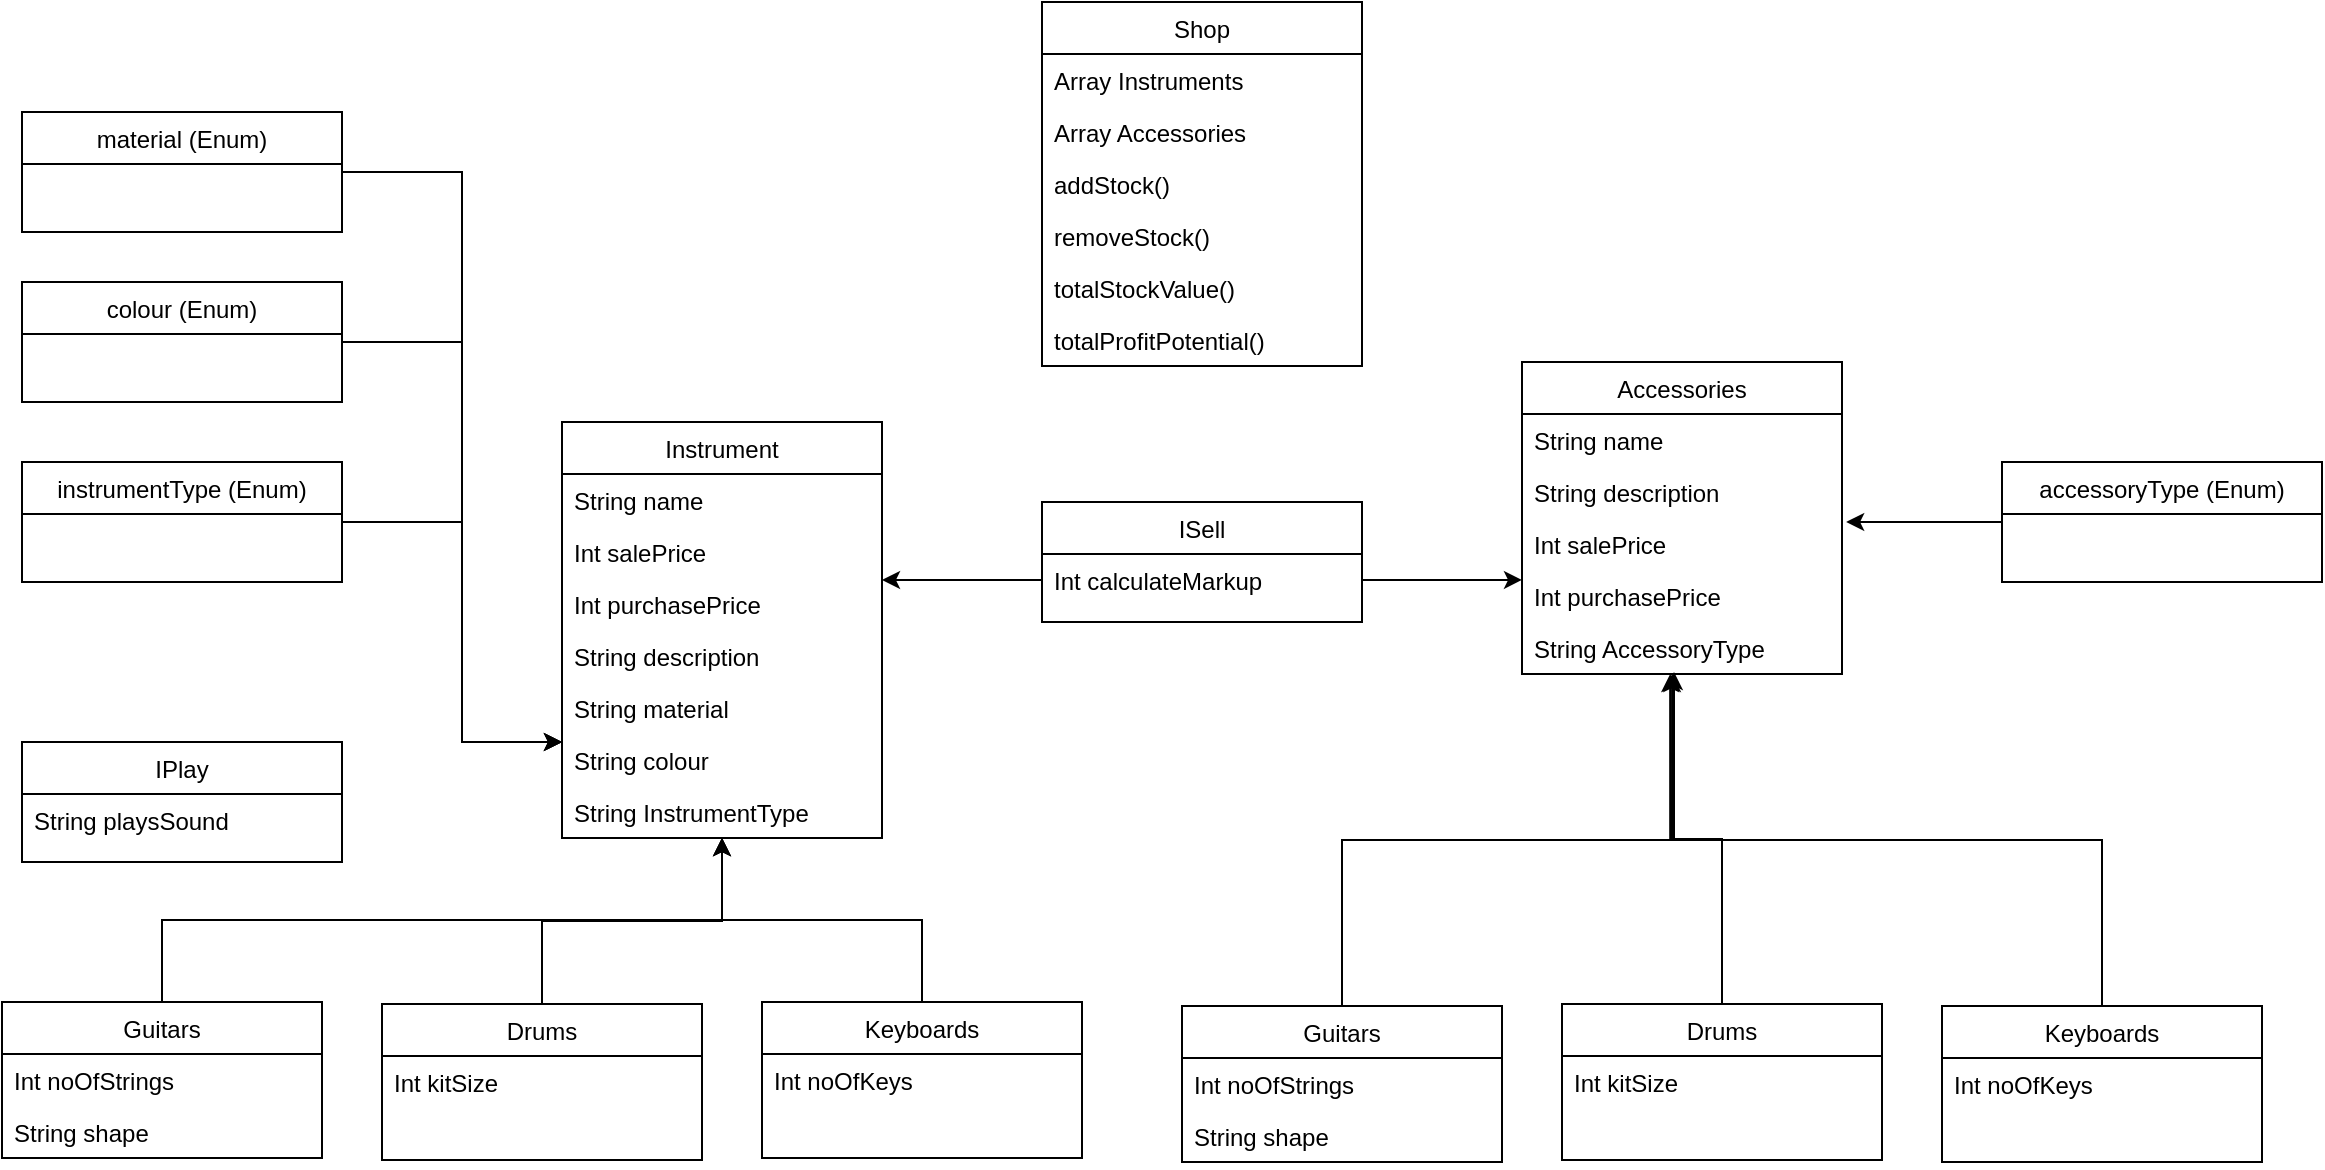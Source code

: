 <mxfile version="14.7.2" type="device"><diagram id="C5RBs43oDa-KdzZeNtuy" name="Page-1"><mxGraphModel dx="1425" dy="489" grid="1" gridSize="10" guides="1" tooltips="1" connect="1" arrows="1" fold="1" page="1" pageScale="1" pageWidth="827" pageHeight="1169" math="0" shadow="0"><root><mxCell id="WIyWlLk6GJQsqaUBKTNV-0"/><mxCell id="WIyWlLk6GJQsqaUBKTNV-1" parent="WIyWlLk6GJQsqaUBKTNV-0"/><mxCell id="zkfFHV4jXpPFQw0GAbJ--13" value="Shop&#10;" style="swimlane;fontStyle=0;align=center;verticalAlign=top;childLayout=stackLayout;horizontal=1;startSize=26;horizontalStack=0;resizeParent=1;resizeLast=0;collapsible=1;marginBottom=0;rounded=0;shadow=0;strokeWidth=1;" parent="WIyWlLk6GJQsqaUBKTNV-1" vertex="1"><mxGeometry x="370" y="30" width="160" height="182" as="geometry"><mxRectangle x="340" y="380" width="170" height="26" as="alternateBounds"/></mxGeometry></mxCell><mxCell id="fQYTBatKoe05oKKrotgL-78" value="Array Instruments" style="text;align=left;verticalAlign=top;spacingLeft=4;spacingRight=4;overflow=hidden;rotatable=0;points=[[0,0.5],[1,0.5]];portConstraint=eastwest;" vertex="1" parent="zkfFHV4jXpPFQw0GAbJ--13"><mxGeometry y="26" width="160" height="26" as="geometry"/></mxCell><mxCell id="fQYTBatKoe05oKKrotgL-79" value="Array Accessories" style="text;align=left;verticalAlign=top;spacingLeft=4;spacingRight=4;overflow=hidden;rotatable=0;points=[[0,0.5],[1,0.5]];portConstraint=eastwest;" vertex="1" parent="zkfFHV4jXpPFQw0GAbJ--13"><mxGeometry y="52" width="160" height="26" as="geometry"/></mxCell><mxCell id="fQYTBatKoe05oKKrotgL-80" value="addStock()" style="text;align=left;verticalAlign=top;spacingLeft=4;spacingRight=4;overflow=hidden;rotatable=0;points=[[0,0.5],[1,0.5]];portConstraint=eastwest;" vertex="1" parent="zkfFHV4jXpPFQw0GAbJ--13"><mxGeometry y="78" width="160" height="26" as="geometry"/></mxCell><mxCell id="fQYTBatKoe05oKKrotgL-81" value="removeStock()" style="text;align=left;verticalAlign=top;spacingLeft=4;spacingRight=4;overflow=hidden;rotatable=0;points=[[0,0.5],[1,0.5]];portConstraint=eastwest;" vertex="1" parent="zkfFHV4jXpPFQw0GAbJ--13"><mxGeometry y="104" width="160" height="26" as="geometry"/></mxCell><mxCell id="fQYTBatKoe05oKKrotgL-82" value="totalStockValue()" style="text;align=left;verticalAlign=top;spacingLeft=4;spacingRight=4;overflow=hidden;rotatable=0;points=[[0,0.5],[1,0.5]];portConstraint=eastwest;" vertex="1" parent="zkfFHV4jXpPFQw0GAbJ--13"><mxGeometry y="130" width="160" height="26" as="geometry"/></mxCell><mxCell id="fQYTBatKoe05oKKrotgL-83" value="totalProfitPotential()" style="text;align=left;verticalAlign=top;spacingLeft=4;spacingRight=4;overflow=hidden;rotatable=0;points=[[0,0.5],[1,0.5]];portConstraint=eastwest;" vertex="1" parent="zkfFHV4jXpPFQw0GAbJ--13"><mxGeometry y="156" width="160" height="26" as="geometry"/></mxCell><mxCell id="fQYTBatKoe05oKKrotgL-1" value="Accessories" style="swimlane;fontStyle=0;align=center;verticalAlign=top;childLayout=stackLayout;horizontal=1;startSize=26;horizontalStack=0;resizeParent=1;resizeLast=0;collapsible=1;marginBottom=0;rounded=0;shadow=0;strokeWidth=1;" vertex="1" parent="WIyWlLk6GJQsqaUBKTNV-1"><mxGeometry x="610" y="210" width="160" height="156" as="geometry"><mxRectangle x="340" y="380" width="170" height="26" as="alternateBounds"/></mxGeometry></mxCell><mxCell id="fQYTBatKoe05oKKrotgL-64" value="String name" style="text;align=left;verticalAlign=top;spacingLeft=4;spacingRight=4;overflow=hidden;rotatable=0;points=[[0,0.5],[1,0.5]];portConstraint=eastwest;" vertex="1" parent="fQYTBatKoe05oKKrotgL-1"><mxGeometry y="26" width="160" height="26" as="geometry"/></mxCell><mxCell id="fQYTBatKoe05oKKrotgL-67" value="String description" style="text;align=left;verticalAlign=top;spacingLeft=4;spacingRight=4;overflow=hidden;rotatable=0;points=[[0,0.5],[1,0.5]];portConstraint=eastwest;" vertex="1" parent="fQYTBatKoe05oKKrotgL-1"><mxGeometry y="52" width="160" height="26" as="geometry"/></mxCell><mxCell id="fQYTBatKoe05oKKrotgL-65" value="Int salePrice" style="text;align=left;verticalAlign=top;spacingLeft=4;spacingRight=4;overflow=hidden;rotatable=0;points=[[0,0.5],[1,0.5]];portConstraint=eastwest;" vertex="1" parent="fQYTBatKoe05oKKrotgL-1"><mxGeometry y="78" width="160" height="26" as="geometry"/></mxCell><mxCell id="fQYTBatKoe05oKKrotgL-66" value="Int purchasePrice" style="text;align=left;verticalAlign=top;spacingLeft=4;spacingRight=4;overflow=hidden;rotatable=0;points=[[0,0.5],[1,0.5]];portConstraint=eastwest;" vertex="1" parent="fQYTBatKoe05oKKrotgL-1"><mxGeometry y="104" width="160" height="26" as="geometry"/></mxCell><mxCell id="fQYTBatKoe05oKKrotgL-56" value="String AccessoryType" style="text;align=left;verticalAlign=top;spacingLeft=4;spacingRight=4;overflow=hidden;rotatable=0;points=[[0,0.5],[1,0.5]];portConstraint=eastwest;" vertex="1" parent="fQYTBatKoe05oKKrotgL-1"><mxGeometry y="130" width="160" height="26" as="geometry"/></mxCell><mxCell id="fQYTBatKoe05oKKrotgL-45" style="edgeStyle=orthogonalEdgeStyle;rounded=0;orthogonalLoop=1;jettySize=auto;html=1;exitX=0.5;exitY=0;exitDx=0;exitDy=0;entryX=0.5;entryY=1;entryDx=0;entryDy=0;" edge="1" parent="WIyWlLk6GJQsqaUBKTNV-1" source="fQYTBatKoe05oKKrotgL-13" target="fQYTBatKoe05oKKrotgL-19"><mxGeometry relative="1" as="geometry"/></mxCell><mxCell id="fQYTBatKoe05oKKrotgL-13" value="Guitars" style="swimlane;fontStyle=0;align=center;verticalAlign=top;childLayout=stackLayout;horizontal=1;startSize=26;horizontalStack=0;resizeParent=1;resizeLast=0;collapsible=1;marginBottom=0;rounded=0;shadow=0;strokeWidth=1;" vertex="1" parent="WIyWlLk6GJQsqaUBKTNV-1"><mxGeometry x="-150" y="530" width="160" height="78" as="geometry"><mxRectangle x="130" y="380" width="160" height="26" as="alternateBounds"/></mxGeometry></mxCell><mxCell id="fQYTBatKoe05oKKrotgL-36" value="Int noOfStrings" style="text;align=left;verticalAlign=top;spacingLeft=4;spacingRight=4;overflow=hidden;rotatable=0;points=[[0,0.5],[1,0.5]];portConstraint=eastwest;" vertex="1" parent="fQYTBatKoe05oKKrotgL-13"><mxGeometry y="26" width="160" height="26" as="geometry"/></mxCell><mxCell id="fQYTBatKoe05oKKrotgL-37" value="String shape" style="text;align=left;verticalAlign=top;spacingLeft=4;spacingRight=4;overflow=hidden;rotatable=0;points=[[0,0.5],[1,0.5]];portConstraint=eastwest;" vertex="1" parent="fQYTBatKoe05oKKrotgL-13"><mxGeometry y="52" width="160" height="26" as="geometry"/></mxCell><mxCell id="fQYTBatKoe05oKKrotgL-19" value="Instrument" style="swimlane;fontStyle=0;align=center;verticalAlign=top;childLayout=stackLayout;horizontal=1;startSize=26;horizontalStack=0;resizeParent=1;resizeLast=0;collapsible=1;marginBottom=0;rounded=0;shadow=0;strokeWidth=1;" vertex="1" parent="WIyWlLk6GJQsqaUBKTNV-1"><mxGeometry x="130" y="240" width="160" height="208" as="geometry"><mxRectangle x="340" y="380" width="170" height="26" as="alternateBounds"/></mxGeometry></mxCell><mxCell id="fQYTBatKoe05oKKrotgL-29" value="String name" style="text;align=left;verticalAlign=top;spacingLeft=4;spacingRight=4;overflow=hidden;rotatable=0;points=[[0,0.5],[1,0.5]];portConstraint=eastwest;" vertex="1" parent="fQYTBatKoe05oKKrotgL-19"><mxGeometry y="26" width="160" height="26" as="geometry"/></mxCell><mxCell id="fQYTBatKoe05oKKrotgL-0" value="Int salePrice" style="text;align=left;verticalAlign=top;spacingLeft=4;spacingRight=4;overflow=hidden;rotatable=0;points=[[0,0.5],[1,0.5]];portConstraint=eastwest;" vertex="1" parent="fQYTBatKoe05oKKrotgL-19"><mxGeometry y="52" width="160" height="26" as="geometry"/></mxCell><mxCell id="fQYTBatKoe05oKKrotgL-12" value="Int purchasePrice" style="text;align=left;verticalAlign=top;spacingLeft=4;spacingRight=4;overflow=hidden;rotatable=0;points=[[0,0.5],[1,0.5]];portConstraint=eastwest;" vertex="1" parent="fQYTBatKoe05oKKrotgL-19"><mxGeometry y="78" width="160" height="26" as="geometry"/></mxCell><mxCell id="fQYTBatKoe05oKKrotgL-31" value="String description" style="text;align=left;verticalAlign=top;spacingLeft=4;spacingRight=4;overflow=hidden;rotatable=0;points=[[0,0.5],[1,0.5]];portConstraint=eastwest;" vertex="1" parent="fQYTBatKoe05oKKrotgL-19"><mxGeometry y="104" width="160" height="26" as="geometry"/></mxCell><mxCell id="fQYTBatKoe05oKKrotgL-21" value="String material" style="text;align=left;verticalAlign=top;spacingLeft=4;spacingRight=4;overflow=hidden;rotatable=0;points=[[0,0.5],[1,0.5]];portConstraint=eastwest;" vertex="1" parent="fQYTBatKoe05oKKrotgL-19"><mxGeometry y="130" width="160" height="26" as="geometry"/></mxCell><mxCell id="fQYTBatKoe05oKKrotgL-24" value="String colour" style="text;align=left;verticalAlign=top;spacingLeft=4;spacingRight=4;overflow=hidden;rotatable=0;points=[[0,0.5],[1,0.5]];portConstraint=eastwest;" vertex="1" parent="fQYTBatKoe05oKKrotgL-19"><mxGeometry y="156" width="160" height="26" as="geometry"/></mxCell><mxCell id="fQYTBatKoe05oKKrotgL-25" value="String InstrumentType" style="text;align=left;verticalAlign=top;spacingLeft=4;spacingRight=4;overflow=hidden;rotatable=0;points=[[0,0.5],[1,0.5]];portConstraint=eastwest;" vertex="1" parent="fQYTBatKoe05oKKrotgL-19"><mxGeometry y="182" width="160" height="26" as="geometry"/></mxCell><mxCell id="fQYTBatKoe05oKKrotgL-26" value="IPlay" style="swimlane;fontStyle=0;align=center;verticalAlign=top;childLayout=stackLayout;horizontal=1;startSize=26;horizontalStack=0;resizeParent=1;resizeLast=0;collapsible=1;marginBottom=0;rounded=0;shadow=0;strokeWidth=1;" vertex="1" parent="WIyWlLk6GJQsqaUBKTNV-1"><mxGeometry x="-140" y="400" width="160" height="60" as="geometry"><mxRectangle x="340" y="380" width="170" height="26" as="alternateBounds"/></mxGeometry></mxCell><mxCell id="fQYTBatKoe05oKKrotgL-27" value="String playsSound" style="text;align=left;verticalAlign=top;spacingLeft=4;spacingRight=4;overflow=hidden;rotatable=0;points=[[0,0.5],[1,0.5]];portConstraint=eastwest;" vertex="1" parent="fQYTBatKoe05oKKrotgL-26"><mxGeometry y="26" width="160" height="26" as="geometry"/></mxCell><mxCell id="fQYTBatKoe05oKKrotgL-61" style="edgeStyle=orthogonalEdgeStyle;rounded=0;orthogonalLoop=1;jettySize=auto;html=1;exitX=1;exitY=0.5;exitDx=0;exitDy=0;" edge="1" parent="WIyWlLk6GJQsqaUBKTNV-1" source="fQYTBatKoe05oKKrotgL-32"><mxGeometry relative="1" as="geometry"><mxPoint x="130" y="400" as="targetPoint"/><Array as="points"><mxPoint x="80" y="200"/><mxPoint x="80" y="400"/></Array></mxGeometry></mxCell><mxCell id="fQYTBatKoe05oKKrotgL-32" value="colour (Enum)" style="swimlane;fontStyle=0;align=center;verticalAlign=top;childLayout=stackLayout;horizontal=1;startSize=26;horizontalStack=0;resizeParent=1;resizeLast=0;collapsible=1;marginBottom=0;rounded=0;shadow=0;strokeWidth=1;" vertex="1" parent="WIyWlLk6GJQsqaUBKTNV-1"><mxGeometry x="-140" y="170" width="160" height="60" as="geometry"><mxRectangle x="340" y="380" width="170" height="26" as="alternateBounds"/></mxGeometry></mxCell><mxCell id="fQYTBatKoe05oKKrotgL-63" style="edgeStyle=orthogonalEdgeStyle;rounded=0;orthogonalLoop=1;jettySize=auto;html=1;exitX=1;exitY=0.5;exitDx=0;exitDy=0;" edge="1" parent="WIyWlLk6GJQsqaUBKTNV-1" source="fQYTBatKoe05oKKrotgL-33" target="fQYTBatKoe05oKKrotgL-24"><mxGeometry relative="1" as="geometry"><Array as="points"><mxPoint x="80" y="115"/><mxPoint x="80" y="400"/></Array></mxGeometry></mxCell><mxCell id="fQYTBatKoe05oKKrotgL-33" value="material (Enum)" style="swimlane;fontStyle=0;align=center;verticalAlign=top;childLayout=stackLayout;horizontal=1;startSize=26;horizontalStack=0;resizeParent=1;resizeLast=0;collapsible=1;marginBottom=0;rounded=0;shadow=0;strokeWidth=1;" vertex="1" parent="WIyWlLk6GJQsqaUBKTNV-1"><mxGeometry x="-140" y="85" width="160" height="60" as="geometry"><mxRectangle x="340" y="380" width="170" height="26" as="alternateBounds"/></mxGeometry></mxCell><mxCell id="fQYTBatKoe05oKKrotgL-62" style="edgeStyle=orthogonalEdgeStyle;rounded=0;orthogonalLoop=1;jettySize=auto;html=1;exitX=1;exitY=0.5;exitDx=0;exitDy=0;" edge="1" parent="WIyWlLk6GJQsqaUBKTNV-1" source="fQYTBatKoe05oKKrotgL-34"><mxGeometry relative="1" as="geometry"><mxPoint x="130" y="400" as="targetPoint"/><Array as="points"><mxPoint x="80" y="290"/><mxPoint x="80" y="400"/></Array></mxGeometry></mxCell><mxCell id="fQYTBatKoe05oKKrotgL-34" value="instrumentType (Enum)" style="swimlane;fontStyle=0;align=center;verticalAlign=top;childLayout=stackLayout;horizontal=1;startSize=26;horizontalStack=0;resizeParent=1;resizeLast=0;collapsible=1;marginBottom=0;rounded=0;shadow=0;strokeWidth=1;" vertex="1" parent="WIyWlLk6GJQsqaUBKTNV-1"><mxGeometry x="-140" y="260" width="160" height="60" as="geometry"><mxRectangle x="340" y="380" width="170" height="26" as="alternateBounds"/></mxGeometry></mxCell><mxCell id="fQYTBatKoe05oKKrotgL-48" style="edgeStyle=orthogonalEdgeStyle;rounded=0;orthogonalLoop=1;jettySize=auto;html=1;exitX=0.5;exitY=0;exitDx=0;exitDy=0;entryX=0.5;entryY=1;entryDx=0;entryDy=0;entryPerimeter=0;" edge="1" parent="WIyWlLk6GJQsqaUBKTNV-1" source="fQYTBatKoe05oKKrotgL-38" target="fQYTBatKoe05oKKrotgL-25"><mxGeometry relative="1" as="geometry"/></mxCell><mxCell id="fQYTBatKoe05oKKrotgL-38" value="Drums" style="swimlane;fontStyle=0;align=center;verticalAlign=top;childLayout=stackLayout;horizontal=1;startSize=26;horizontalStack=0;resizeParent=1;resizeLast=0;collapsible=1;marginBottom=0;rounded=0;shadow=0;strokeWidth=1;" vertex="1" parent="WIyWlLk6GJQsqaUBKTNV-1"><mxGeometry x="40" y="531" width="160" height="78" as="geometry"><mxRectangle x="130" y="380" width="160" height="26" as="alternateBounds"/></mxGeometry></mxCell><mxCell id="fQYTBatKoe05oKKrotgL-39" value="Int kitSize" style="text;align=left;verticalAlign=top;spacingLeft=4;spacingRight=4;overflow=hidden;rotatable=0;points=[[0,0.5],[1,0.5]];portConstraint=eastwest;" vertex="1" parent="fQYTBatKoe05oKKrotgL-38"><mxGeometry y="26" width="160" height="26" as="geometry"/></mxCell><mxCell id="fQYTBatKoe05oKKrotgL-47" style="edgeStyle=orthogonalEdgeStyle;rounded=0;orthogonalLoop=1;jettySize=auto;html=1;exitX=0.5;exitY=0;exitDx=0;exitDy=0;entryX=0.5;entryY=1;entryDx=0;entryDy=0;entryPerimeter=0;" edge="1" parent="WIyWlLk6GJQsqaUBKTNV-1" source="fQYTBatKoe05oKKrotgL-41" target="fQYTBatKoe05oKKrotgL-25"><mxGeometry relative="1" as="geometry"/></mxCell><mxCell id="fQYTBatKoe05oKKrotgL-41" value="Keyboards" style="swimlane;fontStyle=0;align=center;verticalAlign=top;childLayout=stackLayout;horizontal=1;startSize=26;horizontalStack=0;resizeParent=1;resizeLast=0;collapsible=1;marginBottom=0;rounded=0;shadow=0;strokeWidth=1;" vertex="1" parent="WIyWlLk6GJQsqaUBKTNV-1"><mxGeometry x="230" y="530" width="160" height="78" as="geometry"><mxRectangle x="130" y="380" width="160" height="26" as="alternateBounds"/></mxGeometry></mxCell><mxCell id="fQYTBatKoe05oKKrotgL-42" value="Int noOfKeys" style="text;align=left;verticalAlign=top;spacingLeft=4;spacingRight=4;overflow=hidden;rotatable=0;points=[[0,0.5],[1,0.5]];portConstraint=eastwest;" vertex="1" parent="fQYTBatKoe05oKKrotgL-41"><mxGeometry y="26" width="160" height="26" as="geometry"/></mxCell><mxCell id="fQYTBatKoe05oKKrotgL-43" value="ISell" style="swimlane;fontStyle=0;align=center;verticalAlign=top;childLayout=stackLayout;horizontal=1;startSize=26;horizontalStack=0;resizeParent=1;resizeLast=0;collapsible=1;marginBottom=0;rounded=0;shadow=0;strokeWidth=1;" vertex="1" parent="WIyWlLk6GJQsqaUBKTNV-1"><mxGeometry x="370" y="280" width="160" height="60" as="geometry"><mxRectangle x="340" y="380" width="170" height="26" as="alternateBounds"/></mxGeometry></mxCell><mxCell id="fQYTBatKoe05oKKrotgL-44" value="Int calculateMarkup" style="text;align=left;verticalAlign=top;spacingLeft=4;spacingRight=4;overflow=hidden;rotatable=0;points=[[0,0.5],[1,0.5]];portConstraint=eastwest;" vertex="1" parent="fQYTBatKoe05oKKrotgL-43"><mxGeometry y="26" width="160" height="26" as="geometry"/></mxCell><mxCell id="fQYTBatKoe05oKKrotgL-73" style="edgeStyle=orthogonalEdgeStyle;rounded=0;orthogonalLoop=1;jettySize=auto;html=1;exitX=0.5;exitY=0;exitDx=0;exitDy=0;entryX=0.469;entryY=1;entryDx=0;entryDy=0;entryPerimeter=0;" edge="1" parent="WIyWlLk6GJQsqaUBKTNV-1" source="fQYTBatKoe05oKKrotgL-49" target="fQYTBatKoe05oKKrotgL-56"><mxGeometry relative="1" as="geometry"/></mxCell><mxCell id="fQYTBatKoe05oKKrotgL-49" value="Guitars" style="swimlane;fontStyle=0;align=center;verticalAlign=top;childLayout=stackLayout;horizontal=1;startSize=26;horizontalStack=0;resizeParent=1;resizeLast=0;collapsible=1;marginBottom=0;rounded=0;shadow=0;strokeWidth=1;" vertex="1" parent="WIyWlLk6GJQsqaUBKTNV-1"><mxGeometry x="440" y="532" width="160" height="78" as="geometry"><mxRectangle x="130" y="380" width="160" height="26" as="alternateBounds"/></mxGeometry></mxCell><mxCell id="fQYTBatKoe05oKKrotgL-50" value="Int noOfStrings" style="text;align=left;verticalAlign=top;spacingLeft=4;spacingRight=4;overflow=hidden;rotatable=0;points=[[0,0.5],[1,0.5]];portConstraint=eastwest;" vertex="1" parent="fQYTBatKoe05oKKrotgL-49"><mxGeometry y="26" width="160" height="26" as="geometry"/></mxCell><mxCell id="fQYTBatKoe05oKKrotgL-51" value="String shape" style="text;align=left;verticalAlign=top;spacingLeft=4;spacingRight=4;overflow=hidden;rotatable=0;points=[[0,0.5],[1,0.5]];portConstraint=eastwest;" vertex="1" parent="fQYTBatKoe05oKKrotgL-49"><mxGeometry y="52" width="160" height="26" as="geometry"/></mxCell><mxCell id="fQYTBatKoe05oKKrotgL-74" style="edgeStyle=orthogonalEdgeStyle;rounded=0;orthogonalLoop=1;jettySize=auto;html=1;exitX=0.5;exitY=0;exitDx=0;exitDy=0;entryX=0.475;entryY=0.962;entryDx=0;entryDy=0;entryPerimeter=0;" edge="1" parent="WIyWlLk6GJQsqaUBKTNV-1" source="fQYTBatKoe05oKKrotgL-52" target="fQYTBatKoe05oKKrotgL-56"><mxGeometry relative="1" as="geometry"/></mxCell><mxCell id="fQYTBatKoe05oKKrotgL-52" value="Drums" style="swimlane;fontStyle=0;align=center;verticalAlign=top;childLayout=stackLayout;horizontal=1;startSize=26;horizontalStack=0;resizeParent=1;resizeLast=0;collapsible=1;marginBottom=0;rounded=0;shadow=0;strokeWidth=1;" vertex="1" parent="WIyWlLk6GJQsqaUBKTNV-1"><mxGeometry x="630" y="531" width="160" height="78" as="geometry"><mxRectangle x="130" y="380" width="160" height="26" as="alternateBounds"/></mxGeometry></mxCell><mxCell id="fQYTBatKoe05oKKrotgL-53" value="Int kitSize" style="text;align=left;verticalAlign=top;spacingLeft=4;spacingRight=4;overflow=hidden;rotatable=0;points=[[0,0.5],[1,0.5]];portConstraint=eastwest;" vertex="1" parent="fQYTBatKoe05oKKrotgL-52"><mxGeometry y="26" width="160" height="26" as="geometry"/></mxCell><mxCell id="fQYTBatKoe05oKKrotgL-72" style="edgeStyle=orthogonalEdgeStyle;rounded=0;orthogonalLoop=1;jettySize=auto;html=1;exitX=0.5;exitY=0;exitDx=0;exitDy=0;entryX=0.463;entryY=1;entryDx=0;entryDy=0;entryPerimeter=0;" edge="1" parent="WIyWlLk6GJQsqaUBKTNV-1" source="fQYTBatKoe05oKKrotgL-54" target="fQYTBatKoe05oKKrotgL-56"><mxGeometry relative="1" as="geometry"/></mxCell><mxCell id="fQYTBatKoe05oKKrotgL-54" value="Keyboards" style="swimlane;fontStyle=0;align=center;verticalAlign=top;childLayout=stackLayout;horizontal=1;startSize=26;horizontalStack=0;resizeParent=1;resizeLast=0;collapsible=1;marginBottom=0;rounded=0;shadow=0;strokeWidth=1;" vertex="1" parent="WIyWlLk6GJQsqaUBKTNV-1"><mxGeometry x="820" y="532" width="160" height="78" as="geometry"><mxRectangle x="130" y="380" width="160" height="26" as="alternateBounds"/></mxGeometry></mxCell><mxCell id="fQYTBatKoe05oKKrotgL-55" value="Int noOfKeys" style="text;align=left;verticalAlign=top;spacingLeft=4;spacingRight=4;overflow=hidden;rotatable=0;points=[[0,0.5],[1,0.5]];portConstraint=eastwest;" vertex="1" parent="fQYTBatKoe05oKKrotgL-54"><mxGeometry y="26" width="160" height="26" as="geometry"/></mxCell><mxCell id="fQYTBatKoe05oKKrotgL-68" style="edgeStyle=orthogonalEdgeStyle;rounded=0;orthogonalLoop=1;jettySize=auto;html=1;exitX=0;exitY=0.5;exitDx=0;exitDy=0;entryX=1.013;entryY=0.077;entryDx=0;entryDy=0;entryPerimeter=0;" edge="1" parent="WIyWlLk6GJQsqaUBKTNV-1" source="fQYTBatKoe05oKKrotgL-58" target="fQYTBatKoe05oKKrotgL-65"><mxGeometry relative="1" as="geometry"/></mxCell><mxCell id="fQYTBatKoe05oKKrotgL-58" value="accessoryType (Enum)" style="swimlane;fontStyle=0;align=center;verticalAlign=top;childLayout=stackLayout;horizontal=1;startSize=26;horizontalStack=0;resizeParent=1;resizeLast=0;collapsible=1;marginBottom=0;rounded=0;shadow=0;strokeWidth=1;" vertex="1" parent="WIyWlLk6GJQsqaUBKTNV-1"><mxGeometry x="850" y="260" width="160" height="60" as="geometry"><mxRectangle x="340" y="380" width="170" height="26" as="alternateBounds"/></mxGeometry></mxCell><mxCell id="fQYTBatKoe05oKKrotgL-76" style="edgeStyle=orthogonalEdgeStyle;rounded=0;orthogonalLoop=1;jettySize=auto;html=1;exitX=0;exitY=0.5;exitDx=0;exitDy=0;entryX=1;entryY=0.038;entryDx=0;entryDy=0;entryPerimeter=0;" edge="1" parent="WIyWlLk6GJQsqaUBKTNV-1" source="fQYTBatKoe05oKKrotgL-44" target="fQYTBatKoe05oKKrotgL-12"><mxGeometry relative="1" as="geometry"><Array as="points"><mxPoint x="310" y="319"/><mxPoint x="310" y="319"/></Array></mxGeometry></mxCell><mxCell id="fQYTBatKoe05oKKrotgL-77" style="edgeStyle=orthogonalEdgeStyle;rounded=0;orthogonalLoop=1;jettySize=auto;html=1;exitX=1;exitY=0.5;exitDx=0;exitDy=0;entryX=0;entryY=0.192;entryDx=0;entryDy=0;entryPerimeter=0;" edge="1" parent="WIyWlLk6GJQsqaUBKTNV-1" source="fQYTBatKoe05oKKrotgL-44" target="fQYTBatKoe05oKKrotgL-66"><mxGeometry relative="1" as="geometry"/></mxCell></root></mxGraphModel></diagram></mxfile>